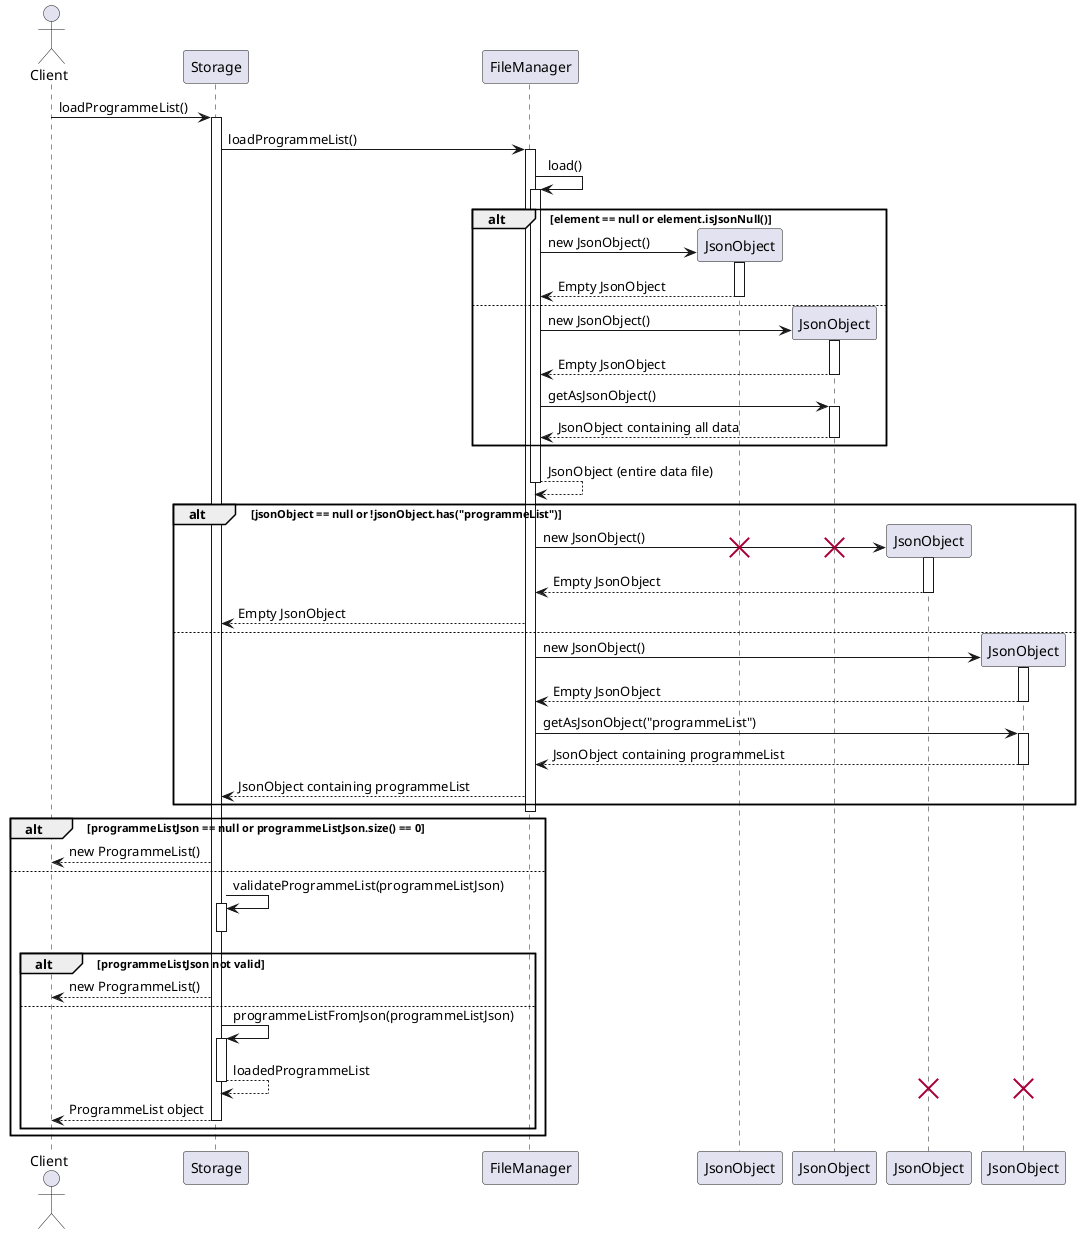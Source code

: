 @startuml

actor Client

Client -> Storage : loadProgrammeList()
activate Storage

Storage -> FileManager : loadProgrammeList()
activate FileManager

FileManager -> FileManager : load()
activate FileManager
alt element == null or element.isJsonNull()
    create JsonObject as emptyJsonObject
    FileManager -> emptyJsonObject : new JsonObject()
    activate emptyJsonObject
    emptyJsonObject --> FileManager : Empty JsonObject
    deactivate emptyJsonObject
else
    create JsonObject as allDataJsonObject
    FileManager -> allDataJsonObject : new JsonObject()
    activate allDataJsonObject
    allDataJsonObject --> FileManager : Empty JsonObject
    deactivate allDataJsonObject
    FileManager -> allDataJsonObject : getAsJsonObject()
    activate allDataJsonObject
    allDataJsonObject --> FileManager : JsonObject containing all data
    deactivate allDataJsonObject

end

FileManager --> FileManager : JsonObject (entire data file)
deactivate FileManager

alt jsonObject == null or !jsonObject.has("programmeList")
    create JsonObject as emptyProgrammeListJsonObject
    FileManager -> emptyProgrammeListJsonObject : new JsonObject()
    activate emptyProgrammeListJsonObject
    destroy allDataJsonObject
    destroy emptyJsonObject
    emptyProgrammeListJsonObject --> FileManager : Empty JsonObject
    deactivate emptyProgrammeListJsonObject
    FileManager --> Storage : Empty JsonObject
    deactivate JsonObject
else
    create JsonObject
    FileManager -> JsonObject : new JsonObject()
    activate JsonObject
    JsonObject --> FileManager : Empty JsonObject
    deactivate JsonObject
    FileManager -> JsonObject : getAsJsonObject("programmeList")
    activate JsonObject
    JsonObject --> FileManager : JsonObject containing programmeList
    deactivate JsonObject
    FileManager --> Storage : JsonObject containing programmeList
end
deactivate FileManager

alt programmeListJson == null or programmeListJson.size() == 0
    Storage --> Client : new ProgrammeList()
else
    Storage -> Storage : validateProgrammeList(programmeListJson)
    activate Storage
    deactivate Storage
    alt programmeListJson not valid
    Storage --> Client : new ProgrammeList()
    else
    Storage -> Storage : programmeListFromJson(programmeListJson)
    activate Storage
    Storage --> Storage : loadedProgrammeList
    deactivate Storage
    destroy emptyProgrammeListJsonObject
    destroy JsonObject
    Storage --> Client : ProgrammeList object
    deactivate Storage
    end
end
deactivate Storage

@enduml
